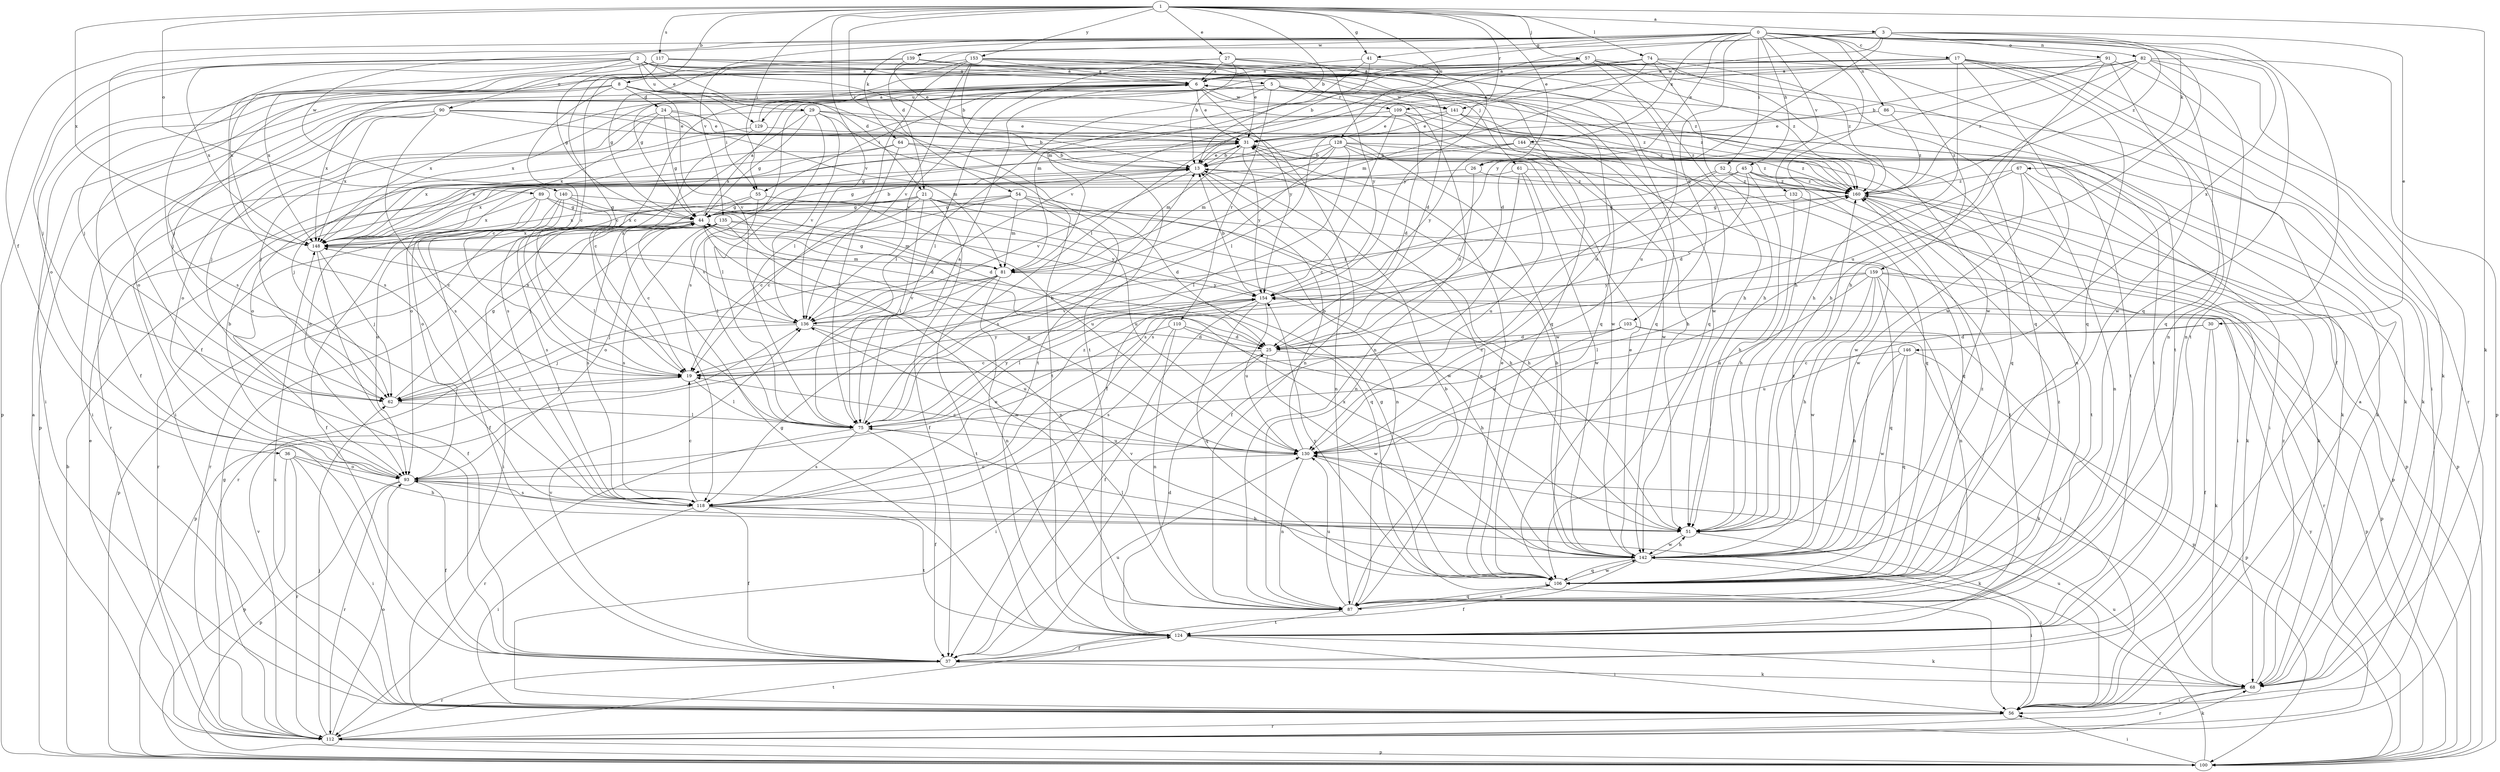 strict digraph  {
0;
1;
2;
3;
5;
6;
8;
13;
17;
19;
21;
24;
25;
26;
27;
29;
30;
31;
36;
37;
41;
44;
45;
51;
52;
54;
55;
56;
57;
61;
62;
64;
67;
68;
74;
75;
81;
82;
86;
87;
89;
90;
91;
93;
100;
103;
106;
109;
110;
112;
117;
118;
124;
128;
129;
130;
132;
135;
136;
139;
140;
141;
142;
144;
146;
148;
153;
154;
159;
160;
0 -> 17  [label=c];
0 -> 26  [label=e];
0 -> 36  [label=f];
0 -> 37  [label=f];
0 -> 41  [label=g];
0 -> 45  [label=h];
0 -> 51  [label=h];
0 -> 52  [label=i];
0 -> 64  [label=k];
0 -> 67  [label=k];
0 -> 81  [label=m];
0 -> 82  [label=n];
0 -> 86  [label=n];
0 -> 103  [label=q];
0 -> 106  [label=q];
0 -> 124  [label=t];
0 -> 132  [label=v];
0 -> 135  [label=v];
0 -> 139  [label=w];
0 -> 140  [label=w];
0 -> 144  [label=x];
0 -> 146  [label=x];
0 -> 159  [label=z];
1 -> 3  [label=a];
1 -> 8  [label=b];
1 -> 13  [label=b];
1 -> 26  [label=e];
1 -> 27  [label=e];
1 -> 41  [label=g];
1 -> 54  [label=i];
1 -> 55  [label=i];
1 -> 57  [label=j];
1 -> 68  [label=k];
1 -> 74  [label=l];
1 -> 89  [label=o];
1 -> 109  [label=r];
1 -> 117  [label=s];
1 -> 128  [label=u];
1 -> 136  [label=v];
1 -> 148  [label=x];
1 -> 153  [label=y];
2 -> 5  [label=a];
2 -> 21  [label=d];
2 -> 29  [label=e];
2 -> 61  [label=j];
2 -> 62  [label=j];
2 -> 90  [label=o];
2 -> 100  [label=p];
2 -> 106  [label=q];
2 -> 118  [label=s];
2 -> 124  [label=t];
2 -> 129  [label=u];
2 -> 148  [label=x];
3 -> 21  [label=d];
3 -> 30  [label=e];
3 -> 51  [label=h];
3 -> 75  [label=l];
3 -> 91  [label=o];
3 -> 141  [label=w];
3 -> 154  [label=y];
3 -> 160  [label=z];
5 -> 75  [label=l];
5 -> 87  [label=n];
5 -> 93  [label=o];
5 -> 100  [label=p];
5 -> 109  [label=r];
5 -> 110  [label=r];
5 -> 141  [label=w];
5 -> 148  [label=x];
5 -> 160  [label=z];
6 -> 31  [label=e];
6 -> 55  [label=i];
6 -> 62  [label=j];
6 -> 124  [label=t];
6 -> 129  [label=u];
6 -> 136  [label=v];
6 -> 141  [label=w];
6 -> 148  [label=x];
6 -> 154  [label=y];
6 -> 160  [label=z];
8 -> 19  [label=c];
8 -> 24  [label=d];
8 -> 37  [label=f];
8 -> 55  [label=i];
8 -> 56  [label=i];
8 -> 124  [label=t];
8 -> 136  [label=v];
8 -> 142  [label=w];
8 -> 148  [label=x];
13 -> 31  [label=e];
13 -> 44  [label=g];
13 -> 87  [label=n];
13 -> 136  [label=v];
13 -> 160  [label=z];
17 -> 6  [label=a];
17 -> 19  [label=c];
17 -> 31  [label=e];
17 -> 51  [label=h];
17 -> 56  [label=i];
17 -> 62  [label=j];
17 -> 87  [label=n];
17 -> 106  [label=q];
17 -> 112  [label=r];
17 -> 142  [label=w];
19 -> 62  [label=j];
19 -> 75  [label=l];
19 -> 154  [label=y];
21 -> 19  [label=c];
21 -> 37  [label=f];
21 -> 44  [label=g];
21 -> 51  [label=h];
21 -> 75  [label=l];
21 -> 87  [label=n];
21 -> 112  [label=r];
21 -> 124  [label=t];
21 -> 148  [label=x];
24 -> 31  [label=e];
24 -> 44  [label=g];
24 -> 62  [label=j];
24 -> 81  [label=m];
24 -> 142  [label=w];
24 -> 148  [label=x];
25 -> 19  [label=c];
25 -> 56  [label=i];
25 -> 68  [label=k];
25 -> 142  [label=w];
26 -> 25  [label=d];
26 -> 93  [label=o];
26 -> 160  [label=z];
27 -> 6  [label=a];
27 -> 13  [label=b];
27 -> 51  [label=h];
27 -> 75  [label=l];
27 -> 106  [label=q];
27 -> 148  [label=x];
27 -> 154  [label=y];
29 -> 31  [label=e];
29 -> 44  [label=g];
29 -> 56  [label=i];
29 -> 75  [label=l];
29 -> 87  [label=n];
29 -> 118  [label=s];
29 -> 124  [label=t];
29 -> 136  [label=v];
30 -> 25  [label=d];
30 -> 37  [label=f];
30 -> 68  [label=k];
30 -> 130  [label=u];
31 -> 13  [label=b];
31 -> 44  [label=g];
31 -> 81  [label=m];
31 -> 154  [label=y];
31 -> 160  [label=z];
36 -> 51  [label=h];
36 -> 56  [label=i];
36 -> 93  [label=o];
36 -> 100  [label=p];
36 -> 112  [label=r];
37 -> 68  [label=k];
37 -> 112  [label=r];
37 -> 130  [label=u];
37 -> 136  [label=v];
41 -> 6  [label=a];
41 -> 13  [label=b];
41 -> 81  [label=m];
41 -> 154  [label=y];
44 -> 6  [label=a];
44 -> 13  [label=b];
44 -> 19  [label=c];
44 -> 56  [label=i];
44 -> 62  [label=j];
44 -> 87  [label=n];
44 -> 100  [label=p];
44 -> 106  [label=q];
44 -> 118  [label=s];
44 -> 148  [label=x];
45 -> 25  [label=d];
45 -> 51  [label=h];
45 -> 56  [label=i];
45 -> 100  [label=p];
45 -> 118  [label=s];
45 -> 148  [label=x];
45 -> 160  [label=z];
51 -> 56  [label=i];
51 -> 93  [label=o];
51 -> 142  [label=w];
52 -> 19  [label=c];
52 -> 37  [label=f];
52 -> 106  [label=q];
52 -> 160  [label=z];
54 -> 19  [label=c];
54 -> 25  [label=d];
54 -> 44  [label=g];
54 -> 51  [label=h];
54 -> 81  [label=m];
54 -> 130  [label=u];
54 -> 148  [label=x];
55 -> 44  [label=g];
55 -> 75  [label=l];
55 -> 118  [label=s];
55 -> 130  [label=u];
55 -> 142  [label=w];
56 -> 6  [label=a];
56 -> 112  [label=r];
56 -> 130  [label=u];
56 -> 148  [label=x];
57 -> 6  [label=a];
57 -> 44  [label=g];
57 -> 106  [label=q];
57 -> 124  [label=t];
57 -> 130  [label=u];
57 -> 136  [label=v];
57 -> 160  [label=z];
61 -> 87  [label=n];
61 -> 93  [label=o];
61 -> 130  [label=u];
61 -> 142  [label=w];
61 -> 160  [label=z];
62 -> 19  [label=c];
62 -> 44  [label=g];
62 -> 75  [label=l];
64 -> 13  [label=b];
64 -> 62  [label=j];
64 -> 75  [label=l];
64 -> 148  [label=x];
64 -> 160  [label=z];
67 -> 87  [label=n];
67 -> 100  [label=p];
67 -> 118  [label=s];
67 -> 142  [label=w];
67 -> 160  [label=z];
68 -> 56  [label=i];
68 -> 112  [label=r];
68 -> 160  [label=z];
74 -> 6  [label=a];
74 -> 37  [label=f];
74 -> 51  [label=h];
74 -> 62  [label=j];
74 -> 75  [label=l];
74 -> 81  [label=m];
74 -> 142  [label=w];
74 -> 160  [label=z];
75 -> 6  [label=a];
75 -> 13  [label=b];
75 -> 37  [label=f];
75 -> 112  [label=r];
75 -> 118  [label=s];
75 -> 130  [label=u];
75 -> 154  [label=y];
81 -> 44  [label=g];
81 -> 62  [label=j];
81 -> 87  [label=n];
81 -> 100  [label=p];
81 -> 124  [label=t];
81 -> 136  [label=v];
81 -> 154  [label=y];
82 -> 6  [label=a];
82 -> 13  [label=b];
82 -> 56  [label=i];
82 -> 87  [label=n];
82 -> 100  [label=p];
82 -> 106  [label=q];
82 -> 118  [label=s];
82 -> 130  [label=u];
82 -> 160  [label=z];
86 -> 31  [label=e];
86 -> 68  [label=k];
86 -> 160  [label=z];
87 -> 13  [label=b];
87 -> 31  [label=e];
87 -> 106  [label=q];
87 -> 124  [label=t];
87 -> 130  [label=u];
87 -> 160  [label=z];
89 -> 19  [label=c];
89 -> 25  [label=d];
89 -> 37  [label=f];
89 -> 44  [label=g];
89 -> 148  [label=x];
90 -> 13  [label=b];
90 -> 31  [label=e];
90 -> 56  [label=i];
90 -> 93  [label=o];
90 -> 118  [label=s];
90 -> 148  [label=x];
90 -> 160  [label=z];
91 -> 6  [label=a];
91 -> 25  [label=d];
91 -> 51  [label=h];
91 -> 68  [label=k];
91 -> 142  [label=w];
93 -> 13  [label=b];
93 -> 37  [label=f];
93 -> 68  [label=k];
93 -> 100  [label=p];
93 -> 112  [label=r];
93 -> 118  [label=s];
100 -> 13  [label=b];
100 -> 56  [label=i];
100 -> 130  [label=u];
100 -> 154  [label=y];
103 -> 19  [label=c];
103 -> 25  [label=d];
103 -> 56  [label=i];
103 -> 100  [label=p];
103 -> 130  [label=u];
106 -> 31  [label=e];
106 -> 44  [label=g];
106 -> 87  [label=n];
106 -> 136  [label=v];
106 -> 142  [label=w];
106 -> 154  [label=y];
106 -> 160  [label=z];
109 -> 25  [label=d];
109 -> 31  [label=e];
109 -> 37  [label=f];
109 -> 124  [label=t];
109 -> 142  [label=w];
109 -> 148  [label=x];
110 -> 25  [label=d];
110 -> 51  [label=h];
110 -> 87  [label=n];
110 -> 93  [label=o];
110 -> 118  [label=s];
112 -> 6  [label=a];
112 -> 31  [label=e];
112 -> 44  [label=g];
112 -> 62  [label=j];
112 -> 68  [label=k];
112 -> 93  [label=o];
112 -> 100  [label=p];
112 -> 124  [label=t];
112 -> 136  [label=v];
117 -> 6  [label=a];
117 -> 25  [label=d];
117 -> 44  [label=g];
117 -> 106  [label=q];
117 -> 118  [label=s];
117 -> 148  [label=x];
118 -> 19  [label=c];
118 -> 37  [label=f];
118 -> 51  [label=h];
118 -> 56  [label=i];
118 -> 124  [label=t];
118 -> 160  [label=z];
124 -> 25  [label=d];
124 -> 37  [label=f];
124 -> 44  [label=g];
124 -> 56  [label=i];
124 -> 68  [label=k];
128 -> 13  [label=b];
128 -> 56  [label=i];
128 -> 68  [label=k];
128 -> 75  [label=l];
128 -> 81  [label=m];
128 -> 93  [label=o];
128 -> 106  [label=q];
128 -> 118  [label=s];
128 -> 142  [label=w];
129 -> 6  [label=a];
129 -> 19  [label=c];
129 -> 62  [label=j];
129 -> 160  [label=z];
130 -> 13  [label=b];
130 -> 19  [label=c];
130 -> 44  [label=g];
130 -> 56  [label=i];
130 -> 87  [label=n];
130 -> 93  [label=o];
132 -> 44  [label=g];
132 -> 51  [label=h];
132 -> 68  [label=k];
135 -> 81  [label=m];
135 -> 87  [label=n];
135 -> 93  [label=o];
135 -> 112  [label=r];
135 -> 118  [label=s];
135 -> 136  [label=v];
135 -> 148  [label=x];
135 -> 154  [label=y];
136 -> 25  [label=d];
136 -> 62  [label=j];
136 -> 130  [label=u];
136 -> 148  [label=x];
136 -> 160  [label=z];
139 -> 6  [label=a];
139 -> 19  [label=c];
139 -> 31  [label=e];
139 -> 44  [label=g];
139 -> 142  [label=w];
140 -> 25  [label=d];
140 -> 37  [label=f];
140 -> 44  [label=g];
140 -> 75  [label=l];
140 -> 93  [label=o];
140 -> 112  [label=r];
141 -> 31  [label=e];
141 -> 51  [label=h];
141 -> 68  [label=k];
141 -> 87  [label=n];
141 -> 112  [label=r];
142 -> 13  [label=b];
142 -> 31  [label=e];
142 -> 37  [label=f];
142 -> 51  [label=h];
142 -> 56  [label=i];
142 -> 75  [label=l];
142 -> 106  [label=q];
142 -> 148  [label=x];
142 -> 160  [label=z];
144 -> 13  [label=b];
144 -> 68  [label=k];
144 -> 93  [label=o];
144 -> 106  [label=q];
144 -> 154  [label=y];
146 -> 19  [label=c];
146 -> 51  [label=h];
146 -> 100  [label=p];
146 -> 106  [label=q];
146 -> 142  [label=w];
148 -> 31  [label=e];
148 -> 37  [label=f];
148 -> 62  [label=j];
148 -> 81  [label=m];
153 -> 6  [label=a];
153 -> 13  [label=b];
153 -> 19  [label=c];
153 -> 31  [label=e];
153 -> 75  [label=l];
153 -> 93  [label=o];
153 -> 106  [label=q];
153 -> 130  [label=u];
153 -> 136  [label=v];
153 -> 160  [label=z];
154 -> 13  [label=b];
154 -> 37  [label=f];
154 -> 75  [label=l];
154 -> 100  [label=p];
154 -> 106  [label=q];
154 -> 130  [label=u];
154 -> 136  [label=v];
159 -> 51  [label=h];
159 -> 75  [label=l];
159 -> 87  [label=n];
159 -> 100  [label=p];
159 -> 106  [label=q];
159 -> 112  [label=r];
159 -> 130  [label=u];
159 -> 142  [label=w];
159 -> 154  [label=y];
160 -> 44  [label=g];
160 -> 68  [label=k];
160 -> 100  [label=p];
160 -> 124  [label=t];
}

